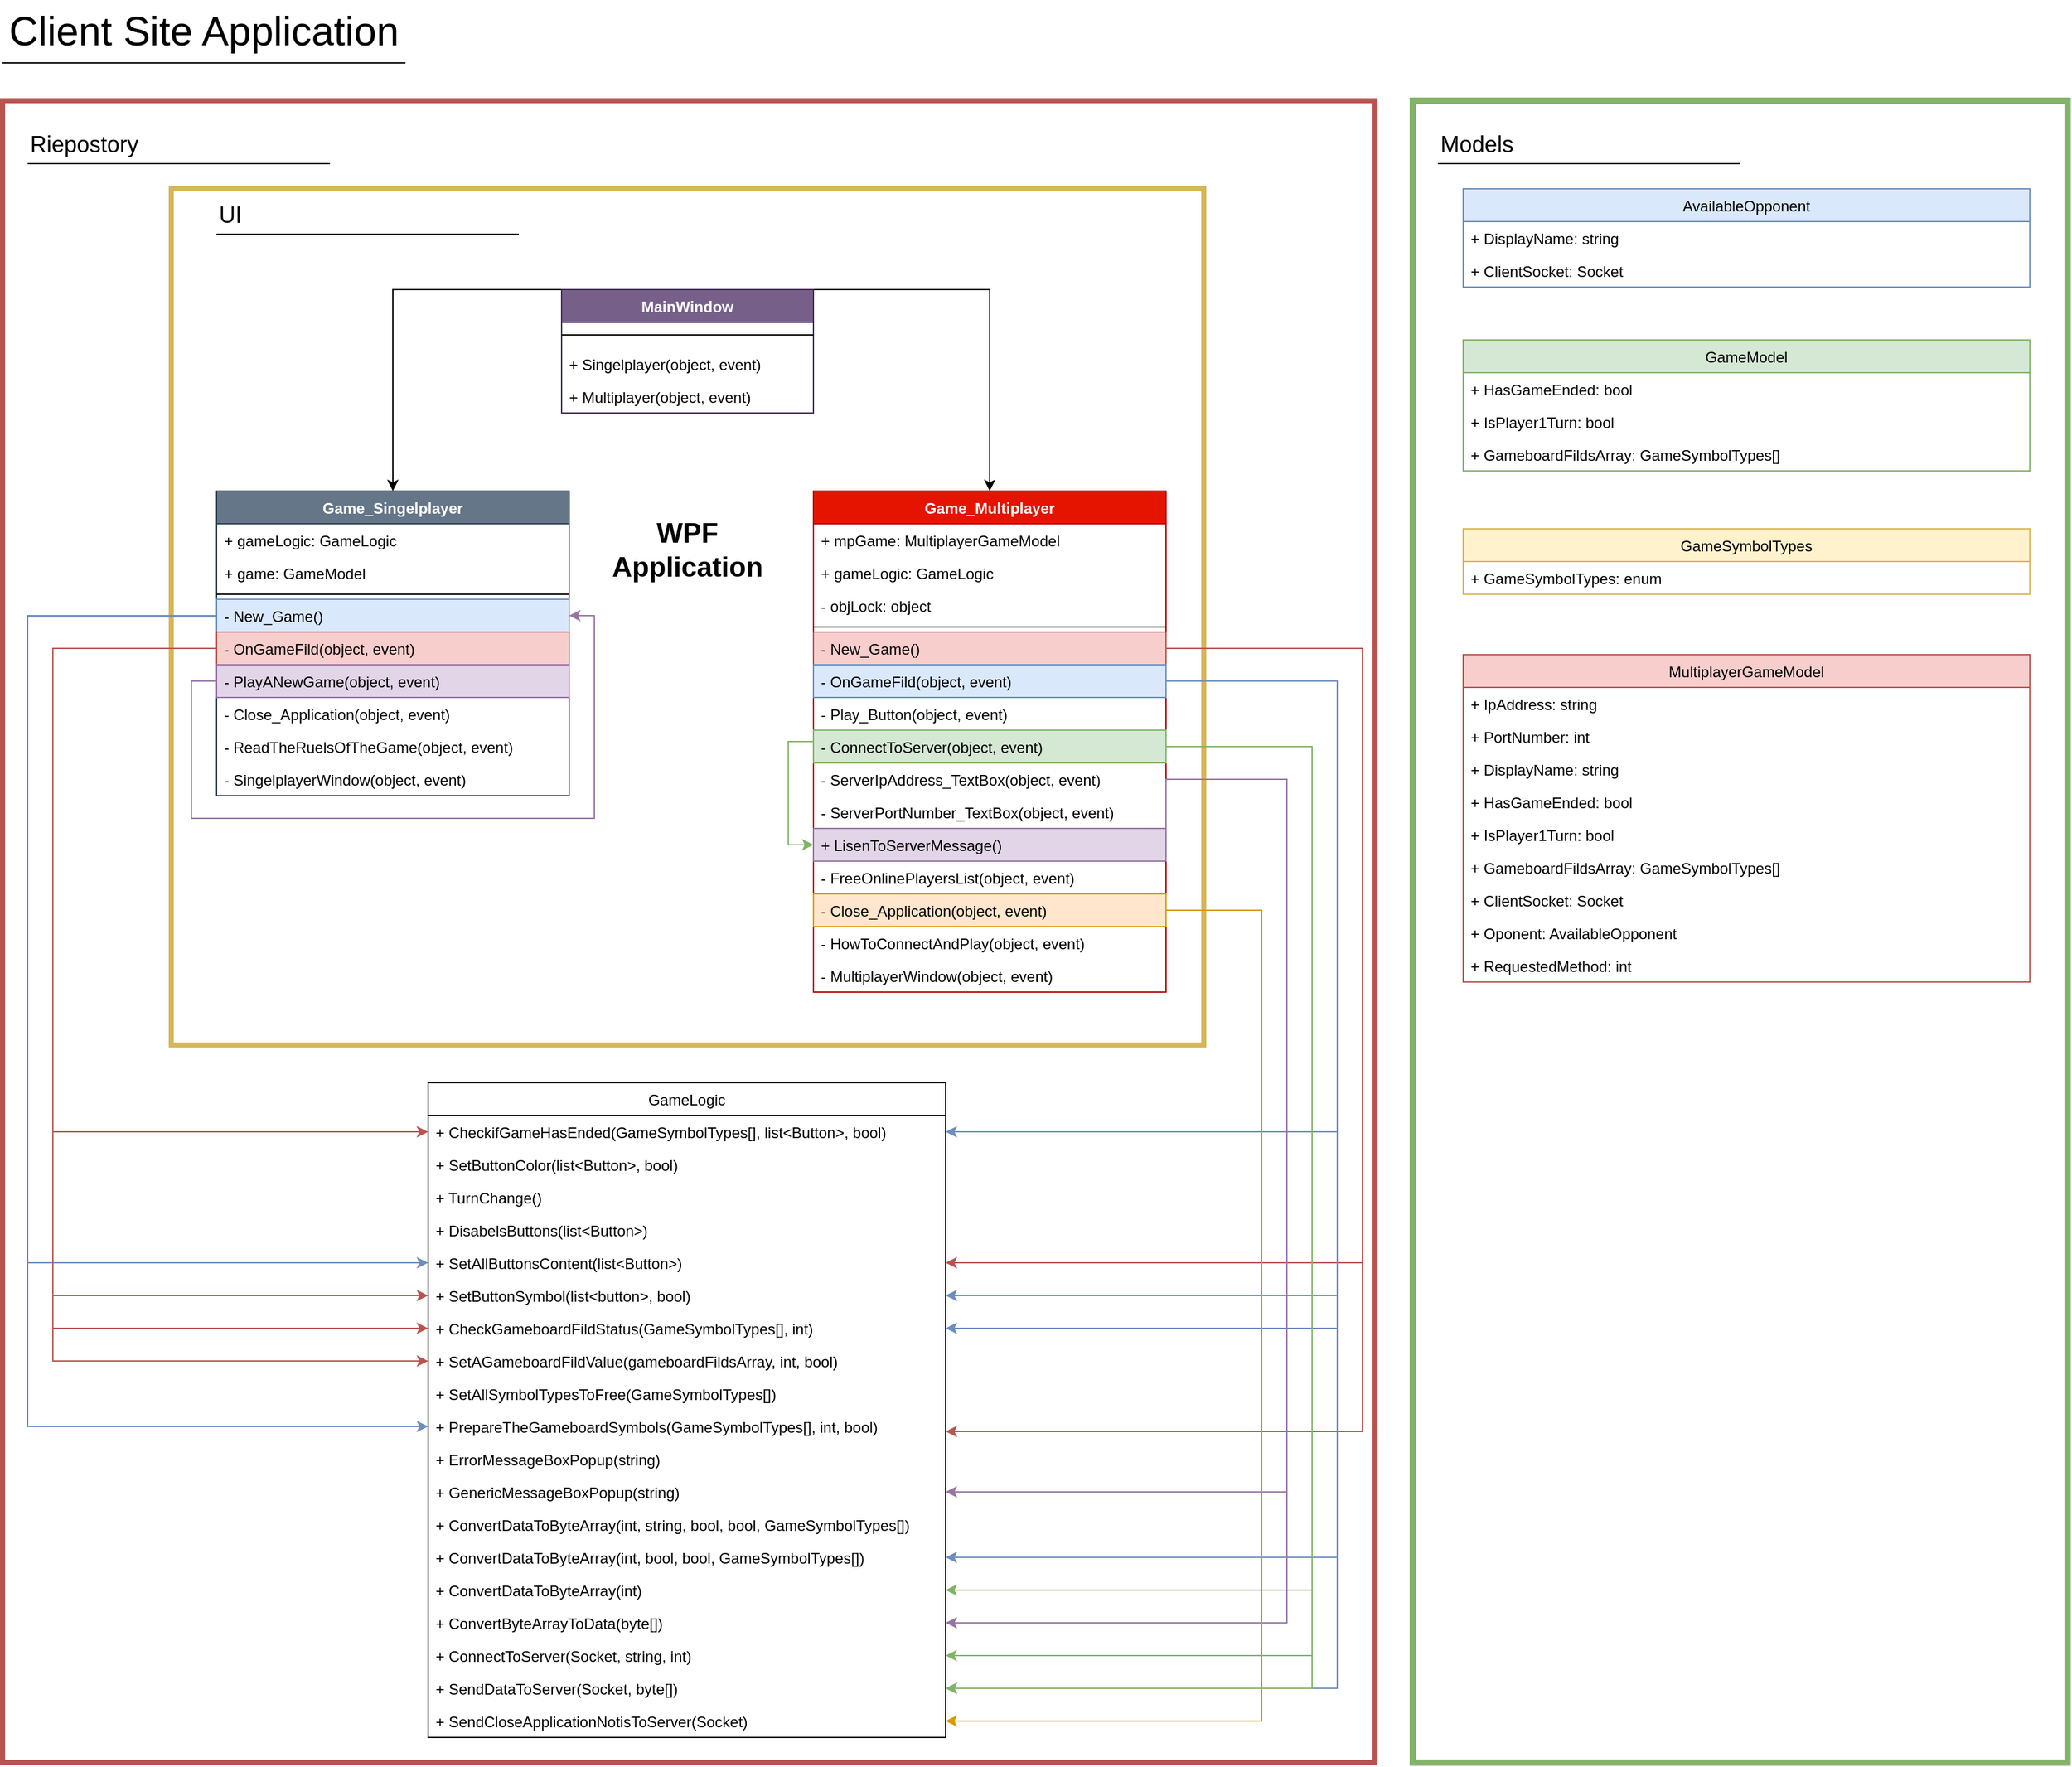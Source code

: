 <mxfile version="12.8.8" type="device"><diagram id="ACzSiA1cWy-pPMRIgDIq" name="Page-1"><mxGraphModel dx="2858" dy="2188" grid="1" gridSize="10" guides="1" tooltips="1" connect="1" arrows="1" fold="1" page="1" pageScale="1" pageWidth="827" pageHeight="1169" math="0" shadow="0"><root><mxCell id="0"/><mxCell id="1" parent="0"/><mxCell id="RoXaNjXwPvX09zGdjHoK-54" value="" style="rounded=0;whiteSpace=wrap;html=1;strokeWidth=4;fillColor=none;strokeColor=#b85450;" parent="1" vertex="1"><mxGeometry x="-130" y="-70" width="1090" height="1320" as="geometry"/></mxCell><mxCell id="RoXaNjXwPvX09zGdjHoK-48" value="" style="rounded=0;whiteSpace=wrap;html=1;fillColor=none;strokeColor=#d6b656;strokeWidth=4;" parent="1" vertex="1"><mxGeometry x="4" width="820" height="680" as="geometry"/></mxCell><mxCell id="vVCE4BORRbF1lqUEulKu-20" value="&lt;font style=&quot;font-size: 18px&quot;&gt;UI&lt;/font&gt;" style="text;html=1;strokeColor=none;fillColor=none;align=left;verticalAlign=middle;whiteSpace=wrap;rounded=0;" parent="1" vertex="1"><mxGeometry x="40" y="6" width="240" height="30" as="geometry"/></mxCell><mxCell id="RoXaNjXwPvX09zGdjHoK-1" value="" style="endArrow=none;html=1;exitX=0;exitY=1;exitDx=0;exitDy=0;entryX=1;entryY=1;entryDx=0;entryDy=0;" parent="1" source="vVCE4BORRbF1lqUEulKu-20" target="vVCE4BORRbF1lqUEulKu-20" edge="1"><mxGeometry width="50" height="50" relative="1" as="geometry"><mxPoint x="40" y="90" as="sourcePoint"/><mxPoint x="800" y="40" as="targetPoint"/></mxGeometry></mxCell><mxCell id="RoXaNjXwPvX09zGdjHoK-37" style="edgeStyle=orthogonalEdgeStyle;rounded=0;orthogonalLoop=1;jettySize=auto;html=1;exitX=1;exitY=0;exitDx=0;exitDy=0;entryX=0.5;entryY=0;entryDx=0;entryDy=0;" parent="1" source="RoXaNjXwPvX09zGdjHoK-15" target="RoXaNjXwPvX09zGdjHoK-27" edge="1"><mxGeometry relative="1" as="geometry"><Array as="points"><mxPoint x="654" y="80"/></Array></mxGeometry></mxCell><mxCell id="RoXaNjXwPvX09zGdjHoK-39" style="edgeStyle=orthogonalEdgeStyle;rounded=0;orthogonalLoop=1;jettySize=auto;html=1;exitX=0;exitY=0;exitDx=0;exitDy=0;entryX=0.5;entryY=0;entryDx=0;entryDy=0;" parent="1" source="RoXaNjXwPvX09zGdjHoK-15" target="RoXaNjXwPvX09zGdjHoK-22" edge="1"><mxGeometry relative="1" as="geometry"><Array as="points"><mxPoint x="180" y="80"/></Array></mxGeometry></mxCell><mxCell id="RoXaNjXwPvX09zGdjHoK-15" value="MainWindow" style="swimlane;fontStyle=1;align=center;verticalAlign=top;childLayout=stackLayout;horizontal=1;startSize=26;horizontalStack=0;resizeParent=1;resizeParentMax=0;resizeLast=0;collapsible=1;marginBottom=0;fillColor=#76608a;strokeColor=#432D57;fontColor=#ffffff;" parent="1" vertex="1"><mxGeometry x="314" y="80" width="200" height="98" as="geometry"/></mxCell><mxCell id="RoXaNjXwPvX09zGdjHoK-17" value="" style="line;strokeWidth=1;fillColor=none;align=left;verticalAlign=middle;spacingTop=-1;spacingLeft=3;spacingRight=3;rotatable=0;labelPosition=right;points=[];portConstraint=eastwest;" parent="RoXaNjXwPvX09zGdjHoK-15" vertex="1"><mxGeometry y="26" width="200" height="20" as="geometry"/></mxCell><mxCell id="RoXaNjXwPvX09zGdjHoK-18" value="+ Singelplayer(object, event)" style="text;strokeColor=none;fillColor=none;align=left;verticalAlign=top;spacingLeft=4;spacingRight=4;overflow=hidden;rotatable=0;points=[[0,0.5],[1,0.5]];portConstraint=eastwest;" parent="RoXaNjXwPvX09zGdjHoK-15" vertex="1"><mxGeometry y="46" width="200" height="26" as="geometry"/></mxCell><mxCell id="RoXaNjXwPvX09zGdjHoK-21" value="+ Multiplayer(object, event)" style="text;strokeColor=none;fillColor=none;align=left;verticalAlign=top;spacingLeft=4;spacingRight=4;overflow=hidden;rotatable=0;points=[[0,0.5],[1,0.5]];portConstraint=eastwest;" parent="RoXaNjXwPvX09zGdjHoK-15" vertex="1"><mxGeometry y="72" width="200" height="26" as="geometry"/></mxCell><mxCell id="RoXaNjXwPvX09zGdjHoK-36" value="&lt;font style=&quot;font-size: 22px&quot;&gt;&lt;b&gt;WPF&lt;br&gt;Application&lt;br&gt;&lt;/b&gt;&lt;/font&gt;" style="text;html=1;strokeColor=none;fillColor=none;align=center;verticalAlign=middle;whiteSpace=wrap;rounded=0;" parent="1" vertex="1"><mxGeometry x="349" y="240" width="130" height="94" as="geometry"/></mxCell><mxCell id="RoXaNjXwPvX09zGdjHoK-27" value="Game_Multiplayer" style="swimlane;fontStyle=1;align=center;verticalAlign=top;childLayout=stackLayout;horizontal=1;startSize=26;horizontalStack=0;resizeParent=1;resizeParentMax=0;resizeLast=0;collapsible=1;marginBottom=0;fillColor=#e51400;strokeColor=#B20000;swimlaneFillColor=none;fontColor=#ffffff;" parent="1" vertex="1"><mxGeometry x="514" y="240" width="280" height="398" as="geometry"/></mxCell><mxCell id="RoXaNjXwPvX09zGdjHoK-28" value="+ mpGame: MultiplayerGameModel" style="text;strokeColor=none;fillColor=none;align=left;verticalAlign=top;spacingLeft=4;spacingRight=4;overflow=hidden;rotatable=0;points=[[0,0.5],[1,0.5]];portConstraint=eastwest;" parent="RoXaNjXwPvX09zGdjHoK-27" vertex="1"><mxGeometry y="26" width="280" height="26" as="geometry"/></mxCell><mxCell id="RoXaNjXwPvX09zGdjHoK-32" value="+ gameLogic: GameLogic" style="text;strokeColor=none;fillColor=none;align=left;verticalAlign=top;spacingLeft=4;spacingRight=4;overflow=hidden;rotatable=0;points=[[0,0.5],[1,0.5]];portConstraint=eastwest;" parent="RoXaNjXwPvX09zGdjHoK-27" vertex="1"><mxGeometry y="52" width="280" height="26" as="geometry"/></mxCell><mxCell id="RoXaNjXwPvX09zGdjHoK-33" value="- objLock: object" style="text;strokeColor=none;fillColor=none;align=left;verticalAlign=top;spacingLeft=4;spacingRight=4;overflow=hidden;rotatable=0;points=[[0,0.5],[1,0.5]];portConstraint=eastwest;" parent="RoXaNjXwPvX09zGdjHoK-27" vertex="1"><mxGeometry y="78" width="280" height="26" as="geometry"/></mxCell><mxCell id="RoXaNjXwPvX09zGdjHoK-29" value="" style="line;strokeWidth=1;fillColor=none;align=left;verticalAlign=middle;spacingTop=-1;spacingLeft=3;spacingRight=3;rotatable=0;labelPosition=right;points=[];portConstraint=eastwest;" parent="RoXaNjXwPvX09zGdjHoK-27" vertex="1"><mxGeometry y="104" width="280" height="8" as="geometry"/></mxCell><mxCell id="RoXaNjXwPvX09zGdjHoK-30" value="- New_Game()" style="text;strokeColor=#b85450;fillColor=#f8cecc;align=left;verticalAlign=top;spacingLeft=4;spacingRight=4;overflow=hidden;rotatable=0;points=[[0,0.5],[1,0.5]];portConstraint=eastwest;" parent="RoXaNjXwPvX09zGdjHoK-27" vertex="1"><mxGeometry y="112" width="280" height="26" as="geometry"/></mxCell><mxCell id="RoXaNjXwPvX09zGdjHoK-31" value="- OnGameFild(object, event)" style="text;strokeColor=#6c8ebf;fillColor=#dae8fc;align=left;verticalAlign=top;spacingLeft=4;spacingRight=4;overflow=hidden;rotatable=0;points=[[0,0.5],[1,0.5]];portConstraint=eastwest;" parent="RoXaNjXwPvX09zGdjHoK-27" vertex="1"><mxGeometry y="138" width="280" height="26" as="geometry"/></mxCell><mxCell id="RoXaNjXwPvX09zGdjHoK-34" value="- Play_Button(object, event)" style="text;strokeColor=none;fillColor=none;align=left;verticalAlign=top;spacingLeft=4;spacingRight=4;overflow=hidden;rotatable=0;points=[[0,0.5],[1,0.5]];portConstraint=eastwest;" parent="RoXaNjXwPvX09zGdjHoK-27" vertex="1"><mxGeometry y="164" width="280" height="26" as="geometry"/></mxCell><mxCell id="RoXaNjXwPvX09zGdjHoK-35" value="- ConnectToServer(object, event)" style="text;strokeColor=#82b366;fillColor=#d5e8d4;align=left;verticalAlign=top;spacingLeft=4;spacingRight=4;overflow=hidden;rotatable=0;points=[[0,0.5],[1,0.5]];portConstraint=eastwest;" parent="RoXaNjXwPvX09zGdjHoK-27" vertex="1"><mxGeometry y="190" width="280" height="26" as="geometry"/></mxCell><mxCell id="RoXaNjXwPvX09zGdjHoK-41" value="- ServerIpAddress_TextBox(object, event)" style="text;strokeColor=none;fillColor=none;align=left;verticalAlign=top;spacingLeft=4;spacingRight=4;overflow=hidden;rotatable=0;points=[[0,0.5],[1,0.5]];portConstraint=eastwest;" parent="RoXaNjXwPvX09zGdjHoK-27" vertex="1"><mxGeometry y="216" width="280" height="26" as="geometry"/></mxCell><mxCell id="RoXaNjXwPvX09zGdjHoK-42" value="- ServerPortNumber_TextBox(object, event)" style="text;strokeColor=none;fillColor=none;align=left;verticalAlign=top;spacingLeft=4;spacingRight=4;overflow=hidden;rotatable=0;points=[[0,0.5],[1,0.5]];portConstraint=eastwest;" parent="RoXaNjXwPvX09zGdjHoK-27" vertex="1"><mxGeometry y="242" width="280" height="26" as="geometry"/></mxCell><mxCell id="RoXaNjXwPvX09zGdjHoK-53" value="+ LisenToServerMessage()" style="text;strokeColor=#9673a6;fillColor=#e1d5e7;align=left;verticalAlign=top;spacingLeft=4;spacingRight=4;overflow=hidden;rotatable=0;points=[[0,0.5],[1,0.5]];portConstraint=eastwest;" parent="RoXaNjXwPvX09zGdjHoK-27" vertex="1"><mxGeometry y="268" width="280" height="26" as="geometry"/></mxCell><mxCell id="RoXaNjXwPvX09zGdjHoK-43" value="- FreeOnlinePlayersList(object, event)" style="text;strokeColor=none;fillColor=none;align=left;verticalAlign=top;spacingLeft=4;spacingRight=4;overflow=hidden;rotatable=0;points=[[0,0.5],[1,0.5]];portConstraint=eastwest;" parent="RoXaNjXwPvX09zGdjHoK-27" vertex="1"><mxGeometry y="294" width="280" height="26" as="geometry"/></mxCell><mxCell id="RoXaNjXwPvX09zGdjHoK-45" value="- Close_Application(object, event)" style="text;strokeColor=#d79b00;fillColor=#ffe6cc;align=left;verticalAlign=top;spacingLeft=4;spacingRight=4;overflow=hidden;rotatable=0;points=[[0,0.5],[1,0.5]];portConstraint=eastwest;" parent="RoXaNjXwPvX09zGdjHoK-27" vertex="1"><mxGeometry y="320" width="280" height="26" as="geometry"/></mxCell><mxCell id="RoXaNjXwPvX09zGdjHoK-44" value="- HowToConnectAndPlay(object, event)" style="text;strokeColor=none;fillColor=none;align=left;verticalAlign=top;spacingLeft=4;spacingRight=4;overflow=hidden;rotatable=0;points=[[0,0.5],[1,0.5]];portConstraint=eastwest;" parent="RoXaNjXwPvX09zGdjHoK-27" vertex="1"><mxGeometry y="346" width="280" height="26" as="geometry"/></mxCell><mxCell id="RoXaNjXwPvX09zGdjHoK-46" value="- MultiplayerWindow(object, event)" style="text;strokeColor=none;fillColor=none;align=left;verticalAlign=top;spacingLeft=4;spacingRight=4;overflow=hidden;rotatable=0;points=[[0,0.5],[1,0.5]];portConstraint=eastwest;" parent="RoXaNjXwPvX09zGdjHoK-27" vertex="1"><mxGeometry y="372" width="280" height="26" as="geometry"/></mxCell><mxCell id="RoXaNjXwPvX09zGdjHoK-102" style="edgeStyle=orthogonalEdgeStyle;rounded=0;orthogonalLoop=1;jettySize=auto;html=1;exitX=0;exitY=0.5;exitDx=0;exitDy=0;entryX=0;entryY=0.5;entryDx=0;entryDy=0;fillColor=#d5e8d4;strokeColor=#82b366;" parent="RoXaNjXwPvX09zGdjHoK-27" source="RoXaNjXwPvX09zGdjHoK-27" target="RoXaNjXwPvX09zGdjHoK-53" edge="1"><mxGeometry relative="1" as="geometry"><Array as="points"><mxPoint x="-20" y="199"/><mxPoint x="-20" y="281"/></Array></mxGeometry></mxCell><mxCell id="RoXaNjXwPvX09zGdjHoK-22" value="Game_Singelplayer" style="swimlane;fontStyle=1;align=center;verticalAlign=top;childLayout=stackLayout;horizontal=1;startSize=26;horizontalStack=0;resizeParent=1;resizeParentMax=0;resizeLast=0;collapsible=1;marginBottom=0;fillColor=#647687;strokeColor=#314354;fontColor=#ffffff;" parent="1" vertex="1"><mxGeometry x="40" y="240" width="280" height="242" as="geometry"/></mxCell><mxCell id="RoXaNjXwPvX09zGdjHoK-23" value="+ gameLogic: GameLogic" style="text;strokeColor=none;fillColor=none;align=left;verticalAlign=top;spacingLeft=4;spacingRight=4;overflow=hidden;rotatable=0;points=[[0,0.5],[1,0.5]];portConstraint=eastwest;" parent="RoXaNjXwPvX09zGdjHoK-22" vertex="1"><mxGeometry y="26" width="280" height="26" as="geometry"/></mxCell><mxCell id="RoXaNjXwPvX09zGdjHoK-47" value="+ game: GameModel" style="text;strokeColor=none;fillColor=none;align=left;verticalAlign=top;spacingLeft=4;spacingRight=4;overflow=hidden;rotatable=0;points=[[0,0.5],[1,0.5]];portConstraint=eastwest;" parent="RoXaNjXwPvX09zGdjHoK-22" vertex="1"><mxGeometry y="52" width="280" height="26" as="geometry"/></mxCell><mxCell id="RoXaNjXwPvX09zGdjHoK-24" value="" style="line;strokeWidth=1;fillColor=none;align=left;verticalAlign=middle;spacingTop=-1;spacingLeft=3;spacingRight=3;rotatable=0;labelPosition=right;points=[];portConstraint=eastwest;" parent="RoXaNjXwPvX09zGdjHoK-22" vertex="1"><mxGeometry y="78" width="280" height="8" as="geometry"/></mxCell><mxCell id="RoXaNjXwPvX09zGdjHoK-25" value="- New_Game()" style="text;strokeColor=#6c8ebf;fillColor=#dae8fc;align=left;verticalAlign=top;spacingLeft=4;spacingRight=4;overflow=hidden;rotatable=0;points=[[0,0.5],[1,0.5]];portConstraint=eastwest;" parent="RoXaNjXwPvX09zGdjHoK-22" vertex="1"><mxGeometry y="86" width="280" height="26" as="geometry"/></mxCell><mxCell id="RoXaNjXwPvX09zGdjHoK-26" value="- OnGameFild(object, event)" style="text;strokeColor=#b85450;fillColor=#f8cecc;align=left;verticalAlign=top;spacingLeft=4;spacingRight=4;overflow=hidden;rotatable=0;points=[[0,0.5],[1,0.5]];portConstraint=eastwest;" parent="RoXaNjXwPvX09zGdjHoK-22" vertex="1"><mxGeometry y="112" width="280" height="26" as="geometry"/></mxCell><mxCell id="RoXaNjXwPvX09zGdjHoK-49" value="- PlayANewGame(object, event)" style="text;strokeColor=#9673a6;fillColor=#e1d5e7;align=left;verticalAlign=top;spacingLeft=4;spacingRight=4;overflow=hidden;rotatable=0;points=[[0,0.5],[1,0.5]];portConstraint=eastwest;" parent="RoXaNjXwPvX09zGdjHoK-22" vertex="1"><mxGeometry y="138" width="280" height="26" as="geometry"/></mxCell><mxCell id="RoXaNjXwPvX09zGdjHoK-50" value="- Close_Application(object, event)" style="text;strokeColor=none;fillColor=none;align=left;verticalAlign=top;spacingLeft=4;spacingRight=4;overflow=hidden;rotatable=0;points=[[0,0.5],[1,0.5]];portConstraint=eastwest;" parent="RoXaNjXwPvX09zGdjHoK-22" vertex="1"><mxGeometry y="164" width="280" height="26" as="geometry"/></mxCell><mxCell id="RoXaNjXwPvX09zGdjHoK-51" value="- ReadTheRuelsOfTheGame(object, event)" style="text;strokeColor=none;fillColor=none;align=left;verticalAlign=top;spacingLeft=4;spacingRight=4;overflow=hidden;rotatable=0;points=[[0,0.5],[1,0.5]];portConstraint=eastwest;" parent="RoXaNjXwPvX09zGdjHoK-22" vertex="1"><mxGeometry y="190" width="280" height="26" as="geometry"/></mxCell><mxCell id="RoXaNjXwPvX09zGdjHoK-52" value="- SingelplayerWindow(object, event)" style="text;strokeColor=none;fillColor=none;align=left;verticalAlign=top;spacingLeft=4;spacingRight=4;overflow=hidden;rotatable=0;points=[[0,0.5],[1,0.5]];portConstraint=eastwest;" parent="RoXaNjXwPvX09zGdjHoK-22" vertex="1"><mxGeometry y="216" width="280" height="26" as="geometry"/></mxCell><mxCell id="RoXaNjXwPvX09zGdjHoK-91" style="edgeStyle=orthogonalEdgeStyle;rounded=0;orthogonalLoop=1;jettySize=auto;html=1;exitX=0;exitY=0.5;exitDx=0;exitDy=0;fillColor=#e1d5e7;strokeColor=#9673a6;entryX=1;entryY=0.5;entryDx=0;entryDy=0;" parent="RoXaNjXwPvX09zGdjHoK-22" source="RoXaNjXwPvX09zGdjHoK-49" target="RoXaNjXwPvX09zGdjHoK-25" edge="1"><mxGeometry relative="1" as="geometry"><mxPoint y="100" as="targetPoint"/><Array as="points"><mxPoint x="-20" y="151"/><mxPoint x="-20" y="260"/><mxPoint x="300" y="260"/><mxPoint x="300" y="99"/></Array></mxGeometry></mxCell><mxCell id="RoXaNjXwPvX09zGdjHoK-55" value="" style="endArrow=none;html=1;exitX=0;exitY=1;exitDx=0;exitDy=0;entryX=1;entryY=1;entryDx=0;entryDy=0;" parent="1" source="RoXaNjXwPvX09zGdjHoK-57" target="RoXaNjXwPvX09zGdjHoK-57" edge="1"><mxGeometry width="50" height="50" relative="1" as="geometry"><mxPoint as="sourcePoint"/><mxPoint x="1030" y="264" as="targetPoint"/></mxGeometry></mxCell><mxCell id="RoXaNjXwPvX09zGdjHoK-57" value="&lt;span style=&quot;font-size: 18px&quot;&gt;Riepostory&lt;/span&gt;" style="text;html=1;strokeColor=none;fillColor=none;align=left;verticalAlign=middle;whiteSpace=wrap;rounded=0;" parent="1" vertex="1"><mxGeometry x="-110" y="-50" width="240" height="30" as="geometry"/></mxCell><mxCell id="RoXaNjXwPvX09zGdjHoK-58" value="&lt;font style=&quot;font-size: 32px&quot;&gt;Client Site Application&lt;/font&gt;" style="text;html=1;strokeColor=none;fillColor=none;align=center;verticalAlign=middle;whiteSpace=wrap;rounded=0;" parent="1" vertex="1"><mxGeometry x="-130" y="-150" width="320" height="50" as="geometry"/></mxCell><mxCell id="RoXaNjXwPvX09zGdjHoK-59" value="" style="endArrow=none;html=1;exitX=1;exitY=1;exitDx=0;exitDy=0;entryX=0;entryY=1;entryDx=0;entryDy=0;" parent="1" source="RoXaNjXwPvX09zGdjHoK-58" target="RoXaNjXwPvX09zGdjHoK-58" edge="1"><mxGeometry width="50" height="50" relative="1" as="geometry"><mxPoint x="160" y="-130" as="sourcePoint"/><mxPoint x="210" y="-180" as="targetPoint"/></mxGeometry></mxCell><mxCell id="RoXaNjXwPvX09zGdjHoK-60" value="GameLogic" style="swimlane;fontStyle=0;childLayout=stackLayout;horizontal=1;startSize=26;fillColor=none;horizontalStack=0;resizeParent=1;resizeParentMax=0;resizeLast=0;collapsible=1;marginBottom=0;strokeWidth=1;" parent="1" vertex="1"><mxGeometry x="208" y="710" width="411" height="520" as="geometry"/></mxCell><mxCell id="RoXaNjXwPvX09zGdjHoK-61" value="+ CheckifGameHasEnded(GameSymbolTypes[], list&lt;Button&gt;, bool)" style="text;strokeColor=none;fillColor=none;align=left;verticalAlign=top;spacingLeft=4;spacingRight=4;overflow=hidden;rotatable=0;points=[[0,0.5],[1,0.5]];portConstraint=eastwest;" parent="RoXaNjXwPvX09zGdjHoK-60" vertex="1"><mxGeometry y="26" width="411" height="26" as="geometry"/></mxCell><mxCell id="RoXaNjXwPvX09zGdjHoK-62" value="+ SetButtonColor(list&lt;Button&gt;, bool)" style="text;strokeColor=none;fillColor=none;align=left;verticalAlign=top;spacingLeft=4;spacingRight=4;overflow=hidden;rotatable=0;points=[[0,0.5],[1,0.5]];portConstraint=eastwest;" parent="RoXaNjXwPvX09zGdjHoK-60" vertex="1"><mxGeometry y="52" width="411" height="26" as="geometry"/></mxCell><mxCell id="RoXaNjXwPvX09zGdjHoK-63" value="+ TurnChange()" style="text;strokeColor=none;fillColor=none;align=left;verticalAlign=top;spacingLeft=4;spacingRight=4;overflow=hidden;rotatable=0;points=[[0,0.5],[1,0.5]];portConstraint=eastwest;" parent="RoXaNjXwPvX09zGdjHoK-60" vertex="1"><mxGeometry y="78" width="411" height="26" as="geometry"/></mxCell><mxCell id="RoXaNjXwPvX09zGdjHoK-64" value="+ DisabelsButtons(list&lt;Button&gt;)" style="text;strokeColor=none;fillColor=none;align=left;verticalAlign=top;spacingLeft=4;spacingRight=4;overflow=hidden;rotatable=0;points=[[0,0.5],[1,0.5]];portConstraint=eastwest;" parent="RoXaNjXwPvX09zGdjHoK-60" vertex="1"><mxGeometry y="104" width="411" height="26" as="geometry"/></mxCell><mxCell id="RoXaNjXwPvX09zGdjHoK-65" value="+ SetAllButtonsContent(list&lt;Button&gt;)" style="text;strokeColor=none;fillColor=none;align=left;verticalAlign=top;spacingLeft=4;spacingRight=4;overflow=hidden;rotatable=0;points=[[0,0.5],[1,0.5]];portConstraint=eastwest;" parent="RoXaNjXwPvX09zGdjHoK-60" vertex="1"><mxGeometry y="130" width="411" height="26" as="geometry"/></mxCell><mxCell id="RoXaNjXwPvX09zGdjHoK-66" value="+ SetButtonSymbol(list&lt;button&gt;, bool)" style="text;strokeColor=none;fillColor=none;align=left;verticalAlign=top;spacingLeft=4;spacingRight=4;overflow=hidden;rotatable=0;points=[[0,0.5],[1,0.5]];portConstraint=eastwest;" parent="RoXaNjXwPvX09zGdjHoK-60" vertex="1"><mxGeometry y="156" width="411" height="26" as="geometry"/></mxCell><mxCell id="RoXaNjXwPvX09zGdjHoK-67" value="+ CheckGameboardFildStatus(GameSymbolTypes[], int)" style="text;strokeColor=none;fillColor=none;align=left;verticalAlign=top;spacingLeft=4;spacingRight=4;overflow=hidden;rotatable=0;points=[[0,0.5],[1,0.5]];portConstraint=eastwest;" parent="RoXaNjXwPvX09zGdjHoK-60" vertex="1"><mxGeometry y="182" width="411" height="26" as="geometry"/></mxCell><mxCell id="RoXaNjXwPvX09zGdjHoK-68" value="+ SetAGameboardFildValue(gameboardFildsArray, int, bool)" style="text;strokeColor=none;fillColor=none;align=left;verticalAlign=top;spacingLeft=4;spacingRight=4;overflow=hidden;rotatable=0;points=[[0,0.5],[1,0.5]];portConstraint=eastwest;" parent="RoXaNjXwPvX09zGdjHoK-60" vertex="1"><mxGeometry y="208" width="411" height="26" as="geometry"/></mxCell><mxCell id="RoXaNjXwPvX09zGdjHoK-69" value="+ SetAllSymbolTypesToFree(GameSymbolTypes[])" style="text;strokeColor=none;fillColor=none;align=left;verticalAlign=top;spacingLeft=4;spacingRight=4;overflow=hidden;rotatable=0;points=[[0,0.5],[1,0.5]];portConstraint=eastwest;" parent="RoXaNjXwPvX09zGdjHoK-60" vertex="1"><mxGeometry y="234" width="411" height="26" as="geometry"/></mxCell><mxCell id="RoXaNjXwPvX09zGdjHoK-70" value="+ PrepareTheGameboardSymbols(GameSymbolTypes[], int, bool)" style="text;strokeColor=none;fillColor=none;align=left;verticalAlign=top;spacingLeft=4;spacingRight=4;overflow=hidden;rotatable=0;points=[[0,0.5],[1,0.5]];portConstraint=eastwest;" parent="RoXaNjXwPvX09zGdjHoK-60" vertex="1"><mxGeometry y="260" width="411" height="26" as="geometry"/></mxCell><mxCell id="RoXaNjXwPvX09zGdjHoK-71" value="+ ErrorMessageBoxPopup(string)" style="text;strokeColor=none;fillColor=none;align=left;verticalAlign=top;spacingLeft=4;spacingRight=4;overflow=hidden;rotatable=0;points=[[0,0.5],[1,0.5]];portConstraint=eastwest;" parent="RoXaNjXwPvX09zGdjHoK-60" vertex="1"><mxGeometry y="286" width="411" height="26" as="geometry"/></mxCell><mxCell id="RoXaNjXwPvX09zGdjHoK-72" value="+ GenericMessageBoxPopup(string)" style="text;strokeColor=none;fillColor=none;align=left;verticalAlign=top;spacingLeft=4;spacingRight=4;overflow=hidden;rotatable=0;points=[[0,0.5],[1,0.5]];portConstraint=eastwest;" parent="RoXaNjXwPvX09zGdjHoK-60" vertex="1"><mxGeometry y="312" width="411" height="26" as="geometry"/></mxCell><mxCell id="RoXaNjXwPvX09zGdjHoK-73" value="+ ConvertDataToByteArray(int, string, bool, bool, GameSymbolTypes[])" style="text;strokeColor=none;fillColor=none;align=left;verticalAlign=top;spacingLeft=4;spacingRight=4;overflow=hidden;rotatable=0;points=[[0,0.5],[1,0.5]];portConstraint=eastwest;" parent="RoXaNjXwPvX09zGdjHoK-60" vertex="1"><mxGeometry y="338" width="411" height="26" as="geometry"/></mxCell><mxCell id="RoXaNjXwPvX09zGdjHoK-74" value="+ ConvertDataToByteArray(int, bool, bool, GameSymbolTypes[])" style="text;strokeColor=none;fillColor=none;align=left;verticalAlign=top;spacingLeft=4;spacingRight=4;overflow=hidden;rotatable=0;points=[[0,0.5],[1,0.5]];portConstraint=eastwest;" parent="RoXaNjXwPvX09zGdjHoK-60" vertex="1"><mxGeometry y="364" width="411" height="26" as="geometry"/></mxCell><mxCell id="RoXaNjXwPvX09zGdjHoK-75" value="+ ConvertDataToByteArray(int)" style="text;strokeColor=none;fillColor=none;align=left;verticalAlign=top;spacingLeft=4;spacingRight=4;overflow=hidden;rotatable=0;points=[[0,0.5],[1,0.5]];portConstraint=eastwest;" parent="RoXaNjXwPvX09zGdjHoK-60" vertex="1"><mxGeometry y="390" width="411" height="26" as="geometry"/></mxCell><mxCell id="RoXaNjXwPvX09zGdjHoK-76" value="+ ConvertByteArrayToData(byte[])" style="text;strokeColor=none;fillColor=none;align=left;verticalAlign=top;spacingLeft=4;spacingRight=4;overflow=hidden;rotatable=0;points=[[0,0.5],[1,0.5]];portConstraint=eastwest;" parent="RoXaNjXwPvX09zGdjHoK-60" vertex="1"><mxGeometry y="416" width="411" height="26" as="geometry"/></mxCell><mxCell id="RoXaNjXwPvX09zGdjHoK-77" value="+ ConnectToServer(Socket, string, int)" style="text;strokeColor=none;fillColor=none;align=left;verticalAlign=top;spacingLeft=4;spacingRight=4;overflow=hidden;rotatable=0;points=[[0,0.5],[1,0.5]];portConstraint=eastwest;" parent="RoXaNjXwPvX09zGdjHoK-60" vertex="1"><mxGeometry y="442" width="411" height="26" as="geometry"/></mxCell><mxCell id="RoXaNjXwPvX09zGdjHoK-78" value="+ SendDataToServer(Socket, byte[])" style="text;strokeColor=none;fillColor=none;align=left;verticalAlign=top;spacingLeft=4;spacingRight=4;overflow=hidden;rotatable=0;points=[[0,0.5],[1,0.5]];portConstraint=eastwest;" parent="RoXaNjXwPvX09zGdjHoK-60" vertex="1"><mxGeometry y="468" width="411" height="26" as="geometry"/></mxCell><mxCell id="RoXaNjXwPvX09zGdjHoK-79" value="+ SendCloseApplicationNotisToServer(Socket)" style="text;strokeColor=none;fillColor=none;align=left;verticalAlign=top;spacingLeft=4;spacingRight=4;overflow=hidden;rotatable=0;points=[[0,0.5],[1,0.5]];portConstraint=eastwest;" parent="RoXaNjXwPvX09zGdjHoK-60" vertex="1"><mxGeometry y="494" width="411" height="26" as="geometry"/></mxCell><mxCell id="RoXaNjXwPvX09zGdjHoK-83" style="edgeStyle=orthogonalEdgeStyle;rounded=0;orthogonalLoop=1;jettySize=auto;html=1;exitX=1;exitY=0.5;exitDx=0;exitDy=0;fillColor=#f8cecc;strokeColor=#b85450;" parent="1" source="RoXaNjXwPvX09zGdjHoK-30" edge="1"><mxGeometry relative="1" as="geometry"><mxPoint x="619" y="987" as="targetPoint"/><Array as="points"><mxPoint x="950" y="365"/><mxPoint x="950" y="987"/></Array></mxGeometry></mxCell><mxCell id="RoXaNjXwPvX09zGdjHoK-84" style="edgeStyle=orthogonalEdgeStyle;rounded=0;orthogonalLoop=1;jettySize=auto;html=1;exitX=1;exitY=0.5;exitDx=0;exitDy=0;entryX=1;entryY=0.5;entryDx=0;entryDy=0;fillColor=#f8cecc;strokeColor=#b85450;" parent="1" source="RoXaNjXwPvX09zGdjHoK-30" target="RoXaNjXwPvX09zGdjHoK-65" edge="1"><mxGeometry relative="1" as="geometry"><Array as="points"><mxPoint x="950" y="365"/><mxPoint x="950" y="853"/></Array></mxGeometry></mxCell><mxCell id="RoXaNjXwPvX09zGdjHoK-85" style="edgeStyle=orthogonalEdgeStyle;rounded=0;orthogonalLoop=1;jettySize=auto;html=1;exitX=0;exitY=0.5;exitDx=0;exitDy=0;entryX=0;entryY=0.5;entryDx=0;entryDy=0;fillColor=#dae8fc;strokeColor=#6c8ebf;" parent="1" source="RoXaNjXwPvX09zGdjHoK-25" target="RoXaNjXwPvX09zGdjHoK-65" edge="1"><mxGeometry relative="1" as="geometry"><Array as="points"><mxPoint x="-110" y="339"/><mxPoint x="-110" y="853"/></Array></mxGeometry></mxCell><mxCell id="RoXaNjXwPvX09zGdjHoK-86" style="edgeStyle=orthogonalEdgeStyle;rounded=0;orthogonalLoop=1;jettySize=auto;html=1;entryX=0;entryY=0.5;entryDx=0;entryDy=0;fillColor=#dae8fc;strokeColor=#6c8ebf;" parent="1" target="RoXaNjXwPvX09zGdjHoK-70" edge="1"><mxGeometry relative="1" as="geometry"><mxPoint x="40" y="340" as="sourcePoint"/><Array as="points"><mxPoint x="-110" y="340"/><mxPoint x="-110" y="983"/></Array></mxGeometry></mxCell><mxCell id="RoXaNjXwPvX09zGdjHoK-87" style="edgeStyle=orthogonalEdgeStyle;rounded=0;orthogonalLoop=1;jettySize=auto;html=1;exitX=0;exitY=0.5;exitDx=0;exitDy=0;entryX=0;entryY=0.5;entryDx=0;entryDy=0;fillColor=#f8cecc;strokeColor=#b85450;" parent="1" source="RoXaNjXwPvX09zGdjHoK-26" target="RoXaNjXwPvX09zGdjHoK-67" edge="1"><mxGeometry relative="1" as="geometry"><Array as="points"><mxPoint x="-90" y="365"/><mxPoint x="-90" y="905"/></Array></mxGeometry></mxCell><mxCell id="RoXaNjXwPvX09zGdjHoK-88" style="edgeStyle=orthogonalEdgeStyle;rounded=0;orthogonalLoop=1;jettySize=auto;html=1;exitX=0;exitY=0.5;exitDx=0;exitDy=0;entryX=0;entryY=0.5;entryDx=0;entryDy=0;fillColor=#f8cecc;strokeColor=#b85450;" parent="1" source="RoXaNjXwPvX09zGdjHoK-26" target="RoXaNjXwPvX09zGdjHoK-68" edge="1"><mxGeometry relative="1" as="geometry"><Array as="points"><mxPoint x="-90" y="365"/><mxPoint x="-90" y="931"/></Array></mxGeometry></mxCell><mxCell id="RoXaNjXwPvX09zGdjHoK-89" style="edgeStyle=orthogonalEdgeStyle;rounded=0;orthogonalLoop=1;jettySize=auto;html=1;exitX=0;exitY=0.5;exitDx=0;exitDy=0;entryX=0;entryY=0.5;entryDx=0;entryDy=0;fillColor=#f8cecc;strokeColor=#b85450;" parent="1" source="RoXaNjXwPvX09zGdjHoK-26" target="RoXaNjXwPvX09zGdjHoK-66" edge="1"><mxGeometry relative="1" as="geometry"><Array as="points"><mxPoint x="-90" y="365"/><mxPoint x="-90" y="879"/></Array></mxGeometry></mxCell><mxCell id="RoXaNjXwPvX09zGdjHoK-90" style="edgeStyle=orthogonalEdgeStyle;rounded=0;orthogonalLoop=1;jettySize=auto;html=1;exitX=0;exitY=0.5;exitDx=0;exitDy=0;entryX=0;entryY=0.5;entryDx=0;entryDy=0;fillColor=#f8cecc;strokeColor=#b85450;" parent="1" source="RoXaNjXwPvX09zGdjHoK-26" target="RoXaNjXwPvX09zGdjHoK-61" edge="1"><mxGeometry relative="1" as="geometry"><Array as="points"><mxPoint x="-90" y="365"/><mxPoint x="-90" y="749"/></Array></mxGeometry></mxCell><mxCell id="RoXaNjXwPvX09zGdjHoK-93" style="edgeStyle=orthogonalEdgeStyle;rounded=0;orthogonalLoop=1;jettySize=auto;html=1;exitX=1;exitY=0.5;exitDx=0;exitDy=0;entryX=1;entryY=0.5;entryDx=0;entryDy=0;fillColor=#dae8fc;strokeColor=#6c8ebf;" parent="1" source="RoXaNjXwPvX09zGdjHoK-31" target="RoXaNjXwPvX09zGdjHoK-67" edge="1"><mxGeometry relative="1" as="geometry"><Array as="points"><mxPoint x="930" y="391"/><mxPoint x="930" y="905"/></Array></mxGeometry></mxCell><mxCell id="RoXaNjXwPvX09zGdjHoK-94" style="edgeStyle=orthogonalEdgeStyle;rounded=0;orthogonalLoop=1;jettySize=auto;html=1;exitX=1;exitY=0.5;exitDx=0;exitDy=0;entryX=1;entryY=0.5;entryDx=0;entryDy=0;fillColor=#dae8fc;strokeColor=#6c8ebf;" parent="1" source="RoXaNjXwPvX09zGdjHoK-31" target="RoXaNjXwPvX09zGdjHoK-66" edge="1"><mxGeometry relative="1" as="geometry"><Array as="points"><mxPoint x="930" y="391"/><mxPoint x="930" y="879"/></Array></mxGeometry></mxCell><mxCell id="RoXaNjXwPvX09zGdjHoK-95" style="edgeStyle=orthogonalEdgeStyle;rounded=0;orthogonalLoop=1;jettySize=auto;html=1;exitX=1;exitY=0.5;exitDx=0;exitDy=0;entryX=1;entryY=0.5;entryDx=0;entryDy=0;fillColor=#dae8fc;strokeColor=#6c8ebf;" parent="1" source="RoXaNjXwPvX09zGdjHoK-31" target="RoXaNjXwPvX09zGdjHoK-61" edge="1"><mxGeometry relative="1" as="geometry"><Array as="points"><mxPoint x="930" y="391"/><mxPoint x="930" y="749"/></Array></mxGeometry></mxCell><mxCell id="RoXaNjXwPvX09zGdjHoK-96" style="edgeStyle=orthogonalEdgeStyle;rounded=0;orthogonalLoop=1;jettySize=auto;html=1;exitX=1;exitY=0.5;exitDx=0;exitDy=0;entryX=1;entryY=0.5;entryDx=0;entryDy=0;fillColor=#dae8fc;strokeColor=#6c8ebf;" parent="1" source="RoXaNjXwPvX09zGdjHoK-31" target="RoXaNjXwPvX09zGdjHoK-74" edge="1"><mxGeometry relative="1" as="geometry"><Array as="points"><mxPoint x="930" y="391"/><mxPoint x="930" y="1087"/></Array></mxGeometry></mxCell><mxCell id="RoXaNjXwPvX09zGdjHoK-97" style="edgeStyle=orthogonalEdgeStyle;rounded=0;orthogonalLoop=1;jettySize=auto;html=1;exitX=1;exitY=0.5;exitDx=0;exitDy=0;entryX=1;entryY=0.5;entryDx=0;entryDy=0;fillColor=#dae8fc;strokeColor=#6c8ebf;" parent="1" source="RoXaNjXwPvX09zGdjHoK-31" target="RoXaNjXwPvX09zGdjHoK-78" edge="1"><mxGeometry relative="1" as="geometry"><Array as="points"><mxPoint x="930" y="391"/><mxPoint x="930" y="1191"/></Array></mxGeometry></mxCell><mxCell id="RoXaNjXwPvX09zGdjHoK-99" style="edgeStyle=orthogonalEdgeStyle;rounded=0;orthogonalLoop=1;jettySize=auto;html=1;exitX=1;exitY=0.5;exitDx=0;exitDy=0;entryX=1;entryY=0.5;entryDx=0;entryDy=0;fillColor=#d5e8d4;strokeColor=#82b366;" parent="1" source="RoXaNjXwPvX09zGdjHoK-35" target="RoXaNjXwPvX09zGdjHoK-77" edge="1"><mxGeometry relative="1" as="geometry"><Array as="points"><mxPoint x="910" y="443"/><mxPoint x="910" y="1165"/></Array></mxGeometry></mxCell><mxCell id="RoXaNjXwPvX09zGdjHoK-100" style="edgeStyle=orthogonalEdgeStyle;rounded=0;orthogonalLoop=1;jettySize=auto;html=1;exitX=1;exitY=0.5;exitDx=0;exitDy=0;entryX=1;entryY=0.5;entryDx=0;entryDy=0;fillColor=#d5e8d4;strokeColor=#82b366;" parent="1" source="RoXaNjXwPvX09zGdjHoK-35" target="RoXaNjXwPvX09zGdjHoK-75" edge="1"><mxGeometry relative="1" as="geometry"><Array as="points"><mxPoint x="910" y="443"/><mxPoint x="910" y="1113"/></Array></mxGeometry></mxCell><mxCell id="RoXaNjXwPvX09zGdjHoK-101" style="edgeStyle=orthogonalEdgeStyle;rounded=0;orthogonalLoop=1;jettySize=auto;html=1;exitX=1;exitY=0.5;exitDx=0;exitDy=0;entryX=1;entryY=0.5;entryDx=0;entryDy=0;fillColor=#d5e8d4;strokeColor=#82b366;" parent="1" source="RoXaNjXwPvX09zGdjHoK-35" target="RoXaNjXwPvX09zGdjHoK-78" edge="1"><mxGeometry relative="1" as="geometry"><Array as="points"><mxPoint x="910" y="443"/><mxPoint x="910" y="1191"/></Array></mxGeometry></mxCell><mxCell id="RoXaNjXwPvX09zGdjHoK-103" style="edgeStyle=orthogonalEdgeStyle;rounded=0;orthogonalLoop=1;jettySize=auto;html=1;exitX=1;exitY=0.5;exitDx=0;exitDy=0;entryX=1;entryY=0.5;entryDx=0;entryDy=0;fillColor=#e1d5e7;strokeColor=#9673a6;" parent="1" source="RoXaNjXwPvX09zGdjHoK-53" target="RoXaNjXwPvX09zGdjHoK-76" edge="1"><mxGeometry relative="1" as="geometry"><Array as="points"><mxPoint x="890" y="469"/><mxPoint x="890" y="1139"/></Array></mxGeometry></mxCell><mxCell id="RoXaNjXwPvX09zGdjHoK-104" style="edgeStyle=orthogonalEdgeStyle;rounded=0;orthogonalLoop=1;jettySize=auto;html=1;exitX=1;exitY=0.5;exitDx=0;exitDy=0;entryX=1;entryY=0.5;entryDx=0;entryDy=0;fillColor=#e1d5e7;strokeColor=#9673a6;" parent="1" source="RoXaNjXwPvX09zGdjHoK-53" target="RoXaNjXwPvX09zGdjHoK-72" edge="1"><mxGeometry relative="1" as="geometry"><Array as="points"><mxPoint x="890" y="469"/><mxPoint x="890" y="1035"/></Array></mxGeometry></mxCell><mxCell id="RoXaNjXwPvX09zGdjHoK-105" style="edgeStyle=orthogonalEdgeStyle;rounded=0;orthogonalLoop=1;jettySize=auto;html=1;exitX=1;exitY=0.5;exitDx=0;exitDy=0;entryX=1;entryY=0.5;entryDx=0;entryDy=0;fillColor=#ffe6cc;strokeColor=#d79b00;" parent="1" source="RoXaNjXwPvX09zGdjHoK-45" target="RoXaNjXwPvX09zGdjHoK-79" edge="1"><mxGeometry relative="1" as="geometry"><Array as="points"><mxPoint x="870" y="573"/><mxPoint x="870" y="1217"/></Array></mxGeometry></mxCell><mxCell id="RoXaNjXwPvX09zGdjHoK-106" value="" style="rounded=0;whiteSpace=wrap;html=1;strokeWidth=5;fillColor=none;strokeColor=#82b366;" parent="1" vertex="1"><mxGeometry x="990" y="-70" width="520" height="1320" as="geometry"/></mxCell><mxCell id="RoXaNjXwPvX09zGdjHoK-107" value="&lt;span style=&quot;font-size: 18px&quot;&gt;Models&lt;br&gt;&lt;/span&gt;" style="text;html=1;strokeColor=none;fillColor=none;align=left;verticalAlign=middle;whiteSpace=wrap;rounded=0;" parent="1" vertex="1"><mxGeometry x="1010" y="-50" width="240" height="30" as="geometry"/></mxCell><mxCell id="RoXaNjXwPvX09zGdjHoK-108" value="" style="endArrow=none;html=1;entryX=0;entryY=1;entryDx=0;entryDy=0;exitX=1;exitY=1;exitDx=0;exitDy=0;" parent="1" source="RoXaNjXwPvX09zGdjHoK-107" target="RoXaNjXwPvX09zGdjHoK-107" edge="1"><mxGeometry width="50" height="50" relative="1" as="geometry"><mxPoint x="1040" y="120" as="sourcePoint"/><mxPoint x="1090" y="70" as="targetPoint"/></mxGeometry></mxCell><mxCell id="RoXaNjXwPvX09zGdjHoK-109" value="AvailableOpponent" style="swimlane;fontStyle=0;childLayout=stackLayout;horizontal=1;startSize=26;fillColor=#dae8fc;horizontalStack=0;resizeParent=1;resizeParentMax=0;resizeLast=0;collapsible=1;marginBottom=0;strokeWidth=1;strokeColor=#6c8ebf;" parent="1" vertex="1"><mxGeometry x="1030" width="450" height="78" as="geometry"/></mxCell><mxCell id="RoXaNjXwPvX09zGdjHoK-110" value="+ DisplayName: string" style="text;strokeColor=none;fillColor=none;align=left;verticalAlign=top;spacingLeft=4;spacingRight=4;overflow=hidden;rotatable=0;points=[[0,0.5],[1,0.5]];portConstraint=eastwest;" parent="RoXaNjXwPvX09zGdjHoK-109" vertex="1"><mxGeometry y="26" width="450" height="26" as="geometry"/></mxCell><mxCell id="RoXaNjXwPvX09zGdjHoK-111" value="+ ClientSocket: Socket" style="text;strokeColor=none;fillColor=none;align=left;verticalAlign=top;spacingLeft=4;spacingRight=4;overflow=hidden;rotatable=0;points=[[0,0.5],[1,0.5]];portConstraint=eastwest;" parent="RoXaNjXwPvX09zGdjHoK-109" vertex="1"><mxGeometry y="52" width="450" height="26" as="geometry"/></mxCell><mxCell id="RoXaNjXwPvX09zGdjHoK-113" value="GameModel" style="swimlane;fontStyle=0;childLayout=stackLayout;horizontal=1;startSize=26;fillColor=#d5e8d4;horizontalStack=0;resizeParent=1;resizeParentMax=0;resizeLast=0;collapsible=1;marginBottom=0;strokeWidth=1;strokeColor=#82b366;" parent="1" vertex="1"><mxGeometry x="1030" y="120" width="450" height="104" as="geometry"/></mxCell><mxCell id="RoXaNjXwPvX09zGdjHoK-114" value="+ HasGameEnded: bool" style="text;strokeColor=none;fillColor=none;align=left;verticalAlign=top;spacingLeft=4;spacingRight=4;overflow=hidden;rotatable=0;points=[[0,0.5],[1,0.5]];portConstraint=eastwest;" parent="RoXaNjXwPvX09zGdjHoK-113" vertex="1"><mxGeometry y="26" width="450" height="26" as="geometry"/></mxCell><mxCell id="RoXaNjXwPvX09zGdjHoK-115" value="+ IsPlayer1Turn: bool" style="text;strokeColor=none;fillColor=none;align=left;verticalAlign=top;spacingLeft=4;spacingRight=4;overflow=hidden;rotatable=0;points=[[0,0.5],[1,0.5]];portConstraint=eastwest;" parent="RoXaNjXwPvX09zGdjHoK-113" vertex="1"><mxGeometry y="52" width="450" height="26" as="geometry"/></mxCell><mxCell id="RoXaNjXwPvX09zGdjHoK-116" value="+ GameboardFildsArray: GameSymbolTypes[]" style="text;strokeColor=none;fillColor=none;align=left;verticalAlign=top;spacingLeft=4;spacingRight=4;overflow=hidden;rotatable=0;points=[[0,0.5],[1,0.5]];portConstraint=eastwest;" parent="RoXaNjXwPvX09zGdjHoK-113" vertex="1"><mxGeometry y="78" width="450" height="26" as="geometry"/></mxCell><mxCell id="RoXaNjXwPvX09zGdjHoK-117" value="GameSymbolTypes" style="swimlane;fontStyle=0;childLayout=stackLayout;horizontal=1;startSize=26;fillColor=#fff2cc;horizontalStack=0;resizeParent=1;resizeParentMax=0;resizeLast=0;collapsible=1;marginBottom=0;strokeWidth=1;strokeColor=#d6b656;" parent="1" vertex="1"><mxGeometry x="1030" y="270" width="450" height="52" as="geometry"/></mxCell><mxCell id="RoXaNjXwPvX09zGdjHoK-118" value="+ GameSymbolTypes: enum" style="text;strokeColor=none;fillColor=none;align=left;verticalAlign=top;spacingLeft=4;spacingRight=4;overflow=hidden;rotatable=0;points=[[0,0.5],[1,0.5]];portConstraint=eastwest;" parent="RoXaNjXwPvX09zGdjHoK-117" vertex="1"><mxGeometry y="26" width="450" height="26" as="geometry"/></mxCell><mxCell id="RoXaNjXwPvX09zGdjHoK-121" value="MultiplayerGameModel" style="swimlane;fontStyle=0;childLayout=stackLayout;horizontal=1;startSize=26;fillColor=#f8cecc;horizontalStack=0;resizeParent=1;resizeParentMax=0;resizeLast=0;collapsible=1;marginBottom=0;strokeWidth=1;strokeColor=#b85450;" parent="1" vertex="1"><mxGeometry x="1030" y="370" width="450" height="260" as="geometry"/></mxCell><mxCell id="RoXaNjXwPvX09zGdjHoK-122" value="+ IpAddress: string" style="text;strokeColor=none;fillColor=none;align=left;verticalAlign=top;spacingLeft=4;spacingRight=4;overflow=hidden;rotatable=0;points=[[0,0.5],[1,0.5]];portConstraint=eastwest;" parent="RoXaNjXwPvX09zGdjHoK-121" vertex="1"><mxGeometry y="26" width="450" height="26" as="geometry"/></mxCell><mxCell id="RoXaNjXwPvX09zGdjHoK-123" value="+ PortNumber: int" style="text;strokeColor=none;fillColor=none;align=left;verticalAlign=top;spacingLeft=4;spacingRight=4;overflow=hidden;rotatable=0;points=[[0,0.5],[1,0.5]];portConstraint=eastwest;" parent="RoXaNjXwPvX09zGdjHoK-121" vertex="1"><mxGeometry y="52" width="450" height="26" as="geometry"/></mxCell><mxCell id="RoXaNjXwPvX09zGdjHoK-124" value="+ DisplayName: string" style="text;strokeColor=none;fillColor=none;align=left;verticalAlign=top;spacingLeft=4;spacingRight=4;overflow=hidden;rotatable=0;points=[[0,0.5],[1,0.5]];portConstraint=eastwest;" parent="RoXaNjXwPvX09zGdjHoK-121" vertex="1"><mxGeometry y="78" width="450" height="26" as="geometry"/></mxCell><mxCell id="RoXaNjXwPvX09zGdjHoK-125" value="+ HasGameEnded: bool" style="text;strokeColor=none;fillColor=none;align=left;verticalAlign=top;spacingLeft=4;spacingRight=4;overflow=hidden;rotatable=0;points=[[0,0.5],[1,0.5]];portConstraint=eastwest;" parent="RoXaNjXwPvX09zGdjHoK-121" vertex="1"><mxGeometry y="104" width="450" height="26" as="geometry"/></mxCell><mxCell id="RoXaNjXwPvX09zGdjHoK-126" value="+ IsPlayer1Turn: bool" style="text;strokeColor=none;fillColor=none;align=left;verticalAlign=top;spacingLeft=4;spacingRight=4;overflow=hidden;rotatable=0;points=[[0,0.5],[1,0.5]];portConstraint=eastwest;" parent="RoXaNjXwPvX09zGdjHoK-121" vertex="1"><mxGeometry y="130" width="450" height="26" as="geometry"/></mxCell><mxCell id="RoXaNjXwPvX09zGdjHoK-127" value="+ GameboardFildsArray: GameSymbolTypes[]" style="text;strokeColor=none;fillColor=none;align=left;verticalAlign=top;spacingLeft=4;spacingRight=4;overflow=hidden;rotatable=0;points=[[0,0.5],[1,0.5]];portConstraint=eastwest;" parent="RoXaNjXwPvX09zGdjHoK-121" vertex="1"><mxGeometry y="156" width="450" height="26" as="geometry"/></mxCell><mxCell id="RoXaNjXwPvX09zGdjHoK-128" value="+ ClientSocket: Socket" style="text;strokeColor=none;fillColor=none;align=left;verticalAlign=top;spacingLeft=4;spacingRight=4;overflow=hidden;rotatable=0;points=[[0,0.5],[1,0.5]];portConstraint=eastwest;" parent="RoXaNjXwPvX09zGdjHoK-121" vertex="1"><mxGeometry y="182" width="450" height="26" as="geometry"/></mxCell><mxCell id="RoXaNjXwPvX09zGdjHoK-129" value="+ Oponent: AvailableOpponent" style="text;strokeColor=none;fillColor=none;align=left;verticalAlign=top;spacingLeft=4;spacingRight=4;overflow=hidden;rotatable=0;points=[[0,0.5],[1,0.5]];portConstraint=eastwest;" parent="RoXaNjXwPvX09zGdjHoK-121" vertex="1"><mxGeometry y="208" width="450" height="26" as="geometry"/></mxCell><mxCell id="RoXaNjXwPvX09zGdjHoK-130" value="+ RequestedMethod: int" style="text;strokeColor=none;fillColor=none;align=left;verticalAlign=top;spacingLeft=4;spacingRight=4;overflow=hidden;rotatable=0;points=[[0,0.5],[1,0.5]];portConstraint=eastwest;" parent="RoXaNjXwPvX09zGdjHoK-121" vertex="1"><mxGeometry y="234" width="450" height="26" as="geometry"/></mxCell></root></mxGraphModel></diagram></mxfile>